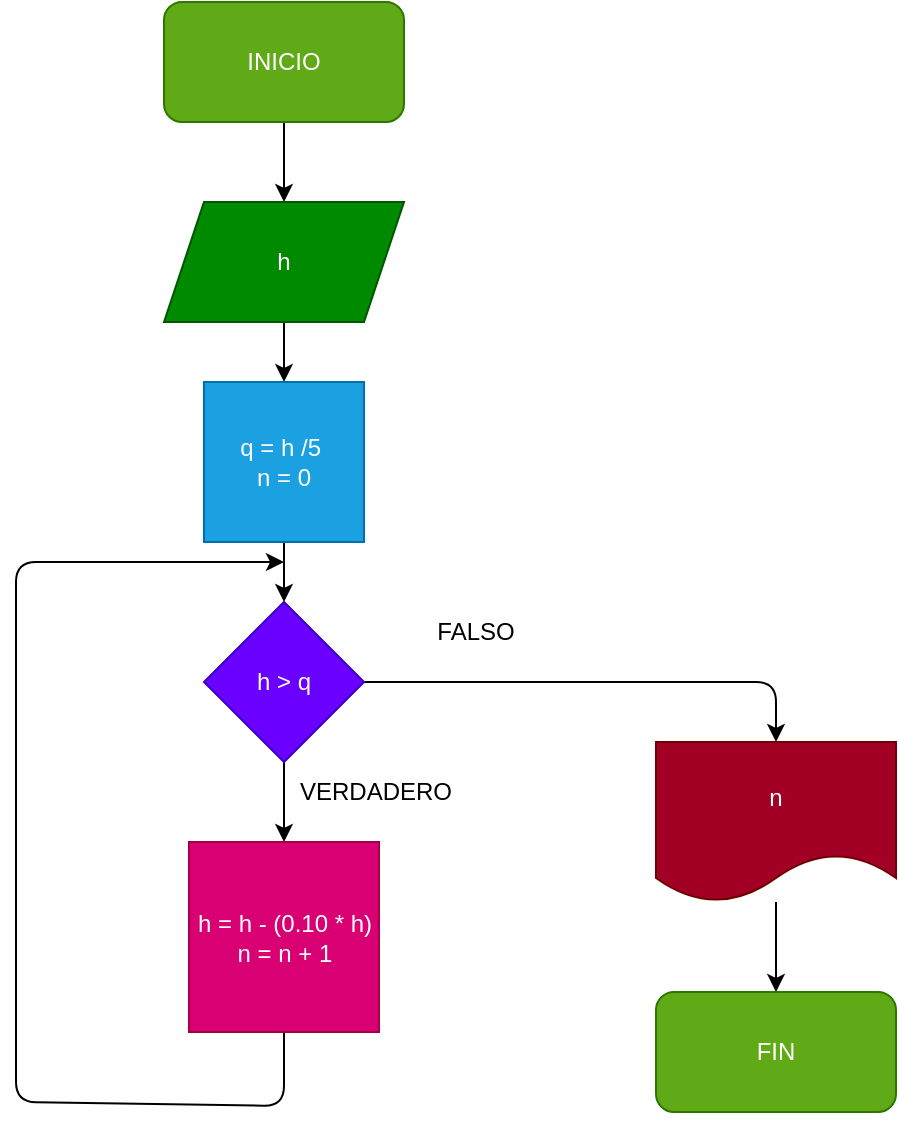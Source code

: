 <mxfile>
    <diagram id="Z9CiBcekCFERZTl16-O0" name="Página-1">
        <mxGraphModel dx="564" dy="470" grid="1" gridSize="10" guides="1" tooltips="1" connect="1" arrows="1" fold="1" page="1" pageScale="1" pageWidth="827" pageHeight="1169" math="0" shadow="0">
            <root>
                <mxCell id="0"/>
                <mxCell id="1" parent="0"/>
                <mxCell id="9" value="" style="edgeStyle=none;html=1;" parent="1" source="2" target="4" edge="1">
                    <mxGeometry relative="1" as="geometry"/>
                </mxCell>
                <mxCell id="2" value="INICIO" style="rounded=1;whiteSpace=wrap;html=1;fillColor=#60a917;fontColor=#ffffff;strokeColor=#2D7600;" parent="1" vertex="1">
                    <mxGeometry x="354" y="30" width="120" height="60" as="geometry"/>
                </mxCell>
                <mxCell id="17" style="edgeStyle=none;html=1;exitX=0.5;exitY=1;exitDx=0;exitDy=0;" parent="1" source="3" edge="1">
                    <mxGeometry relative="1" as="geometry">
                        <mxPoint x="414" y="310" as="targetPoint"/>
                        <Array as="points">
                            <mxPoint x="414" y="582"/>
                            <mxPoint x="280" y="580"/>
                            <mxPoint x="280" y="310"/>
                        </Array>
                    </mxGeometry>
                </mxCell>
                <mxCell id="3" value="h = h - (0.10 * h)&lt;br&gt;n = n + 1" style="whiteSpace=wrap;html=1;aspect=fixed;fillColor=#d80073;fontColor=#ffffff;strokeColor=#A50040;" parent="1" vertex="1">
                    <mxGeometry x="366.5" y="450" width="95" height="95" as="geometry"/>
                </mxCell>
                <mxCell id="11" value="" style="edgeStyle=none;html=1;" parent="1" source="4" target="10" edge="1">
                    <mxGeometry relative="1" as="geometry"/>
                </mxCell>
                <mxCell id="4" value="h" style="shape=parallelogram;perimeter=parallelogramPerimeter;whiteSpace=wrap;html=1;fixedSize=1;fillColor=#008a00;fontColor=#ffffff;strokeColor=#005700;" parent="1" vertex="1">
                    <mxGeometry x="354" y="130" width="120" height="60" as="geometry"/>
                </mxCell>
                <mxCell id="13" value="" style="edgeStyle=none;html=1;" parent="1" source="5" target="3" edge="1">
                    <mxGeometry relative="1" as="geometry"/>
                </mxCell>
                <mxCell id="14" style="edgeStyle=none;html=1;exitX=1;exitY=0.5;exitDx=0;exitDy=0;entryX=0.5;entryY=0;entryDx=0;entryDy=0;" parent="1" source="5" target="6" edge="1">
                    <mxGeometry relative="1" as="geometry">
                        <Array as="points">
                            <mxPoint x="660" y="370"/>
                        </Array>
                    </mxGeometry>
                </mxCell>
                <mxCell id="5" value="h &amp;gt; q" style="rhombus;whiteSpace=wrap;html=1;fillColor=#6a00ff;fontColor=#ffffff;strokeColor=#3700CC;" parent="1" vertex="1">
                    <mxGeometry x="374" y="330" width="80" height="80" as="geometry"/>
                </mxCell>
                <mxCell id="18" value="" style="edgeStyle=none;html=1;" parent="1" source="6" target="8" edge="1">
                    <mxGeometry relative="1" as="geometry"/>
                </mxCell>
                <mxCell id="6" value="n" style="shape=document;whiteSpace=wrap;html=1;boundedLbl=1;fillColor=#a20025;fontColor=#ffffff;strokeColor=#6F0000;" parent="1" vertex="1">
                    <mxGeometry x="600" y="400" width="120" height="80" as="geometry"/>
                </mxCell>
                <mxCell id="8" value="FIN" style="rounded=1;whiteSpace=wrap;html=1;fillColor=#60a917;fontColor=#ffffff;strokeColor=#2D7600;" parent="1" vertex="1">
                    <mxGeometry x="600" y="525" width="120" height="60" as="geometry"/>
                </mxCell>
                <mxCell id="12" value="" style="edgeStyle=none;html=1;" parent="1" source="10" target="5" edge="1">
                    <mxGeometry relative="1" as="geometry"/>
                </mxCell>
                <mxCell id="10" value="q = h /5&amp;nbsp;&lt;br&gt;n = 0" style="whiteSpace=wrap;html=1;aspect=fixed;fillColor=#1ba1e2;fontColor=#ffffff;strokeColor=#006EAF;" parent="1" vertex="1">
                    <mxGeometry x="374" y="220" width="80" height="80" as="geometry"/>
                </mxCell>
                <mxCell id="19" value="FALSO" style="text;html=1;strokeColor=none;fillColor=none;align=center;verticalAlign=middle;whiteSpace=wrap;rounded=0;" parent="1" vertex="1">
                    <mxGeometry x="480" y="330" width="60" height="30" as="geometry"/>
                </mxCell>
                <mxCell id="20" value="VERDADERO" style="text;html=1;strokeColor=none;fillColor=none;align=center;verticalAlign=middle;whiteSpace=wrap;rounded=0;" parent="1" vertex="1">
                    <mxGeometry x="430" y="410" width="60" height="30" as="geometry"/>
                </mxCell>
            </root>
        </mxGraphModel>
    </diagram>
</mxfile>